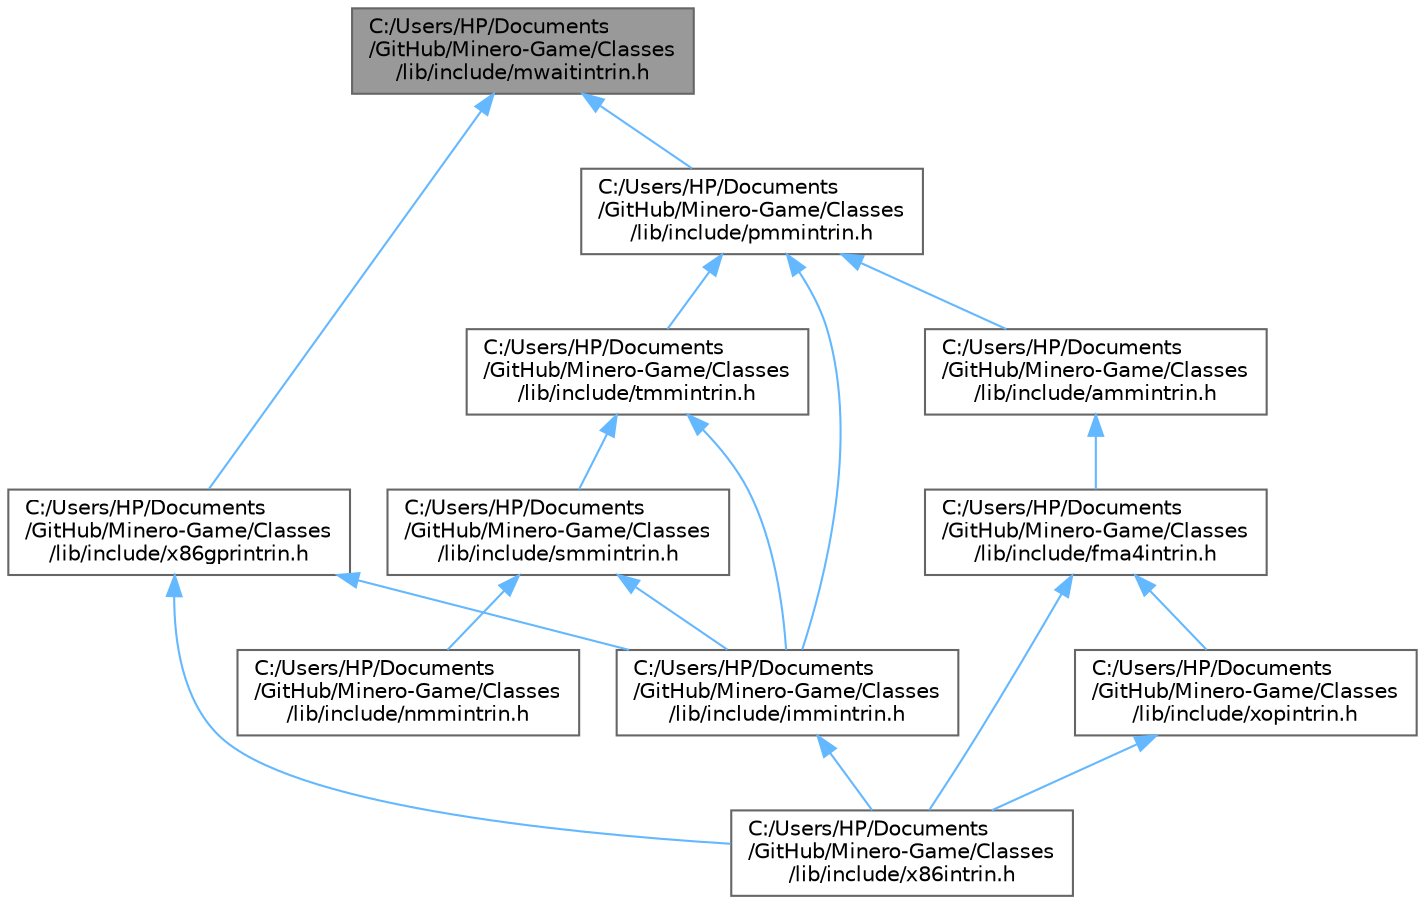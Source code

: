 digraph "C:/Users/HP/Documents/GitHub/Minero-Game/Classes/lib/include/mwaitintrin.h"
{
 // LATEX_PDF_SIZE
  bgcolor="transparent";
  edge [fontname=Helvetica,fontsize=10,labelfontname=Helvetica,labelfontsize=10];
  node [fontname=Helvetica,fontsize=10,shape=box,height=0.2,width=0.4];
  Node1 [id="Node000001",label="C:/Users/HP/Documents\l/GitHub/Minero-Game/Classes\l/lib/include/mwaitintrin.h",height=0.2,width=0.4,color="gray40", fillcolor="grey60", style="filled", fontcolor="black",tooltip=" "];
  Node1 -> Node2 [id="edge33_Node000001_Node000002",dir="back",color="steelblue1",style="solid",tooltip=" "];
  Node2 [id="Node000002",label="C:/Users/HP/Documents\l/GitHub/Minero-Game/Classes\l/lib/include/pmmintrin.h",height=0.2,width=0.4,color="grey40", fillcolor="white", style="filled",URL="$_classes_2lib_2include_2pmmintrin_8h.html",tooltip=" "];
  Node2 -> Node3 [id="edge34_Node000002_Node000003",dir="back",color="steelblue1",style="solid",tooltip=" "];
  Node3 [id="Node000003",label="C:/Users/HP/Documents\l/GitHub/Minero-Game/Classes\l/lib/include/ammintrin.h",height=0.2,width=0.4,color="grey40", fillcolor="white", style="filled",URL="$_classes_2lib_2include_2ammintrin_8h.html",tooltip=" "];
  Node3 -> Node4 [id="edge35_Node000003_Node000004",dir="back",color="steelblue1",style="solid",tooltip=" "];
  Node4 [id="Node000004",label="C:/Users/HP/Documents\l/GitHub/Minero-Game/Classes\l/lib/include/fma4intrin.h",height=0.2,width=0.4,color="grey40", fillcolor="white", style="filled",URL="$_classes_2lib_2include_2fma4intrin_8h.html",tooltip=" "];
  Node4 -> Node5 [id="edge36_Node000004_Node000005",dir="back",color="steelblue1",style="solid",tooltip=" "];
  Node5 [id="Node000005",label="C:/Users/HP/Documents\l/GitHub/Minero-Game/Classes\l/lib/include/x86intrin.h",height=0.2,width=0.4,color="grey40", fillcolor="white", style="filled",URL="$_classes_2lib_2include_2x86intrin_8h.html",tooltip=" "];
  Node4 -> Node6 [id="edge37_Node000004_Node000006",dir="back",color="steelblue1",style="solid",tooltip=" "];
  Node6 [id="Node000006",label="C:/Users/HP/Documents\l/GitHub/Minero-Game/Classes\l/lib/include/xopintrin.h",height=0.2,width=0.4,color="grey40", fillcolor="white", style="filled",URL="$_classes_2lib_2include_2xopintrin_8h.html",tooltip=" "];
  Node6 -> Node5 [id="edge38_Node000006_Node000005",dir="back",color="steelblue1",style="solid",tooltip=" "];
  Node2 -> Node7 [id="edge39_Node000002_Node000007",dir="back",color="steelblue1",style="solid",tooltip=" "];
  Node7 [id="Node000007",label="C:/Users/HP/Documents\l/GitHub/Minero-Game/Classes\l/lib/include/immintrin.h",height=0.2,width=0.4,color="grey40", fillcolor="white", style="filled",URL="$_classes_2lib_2include_2immintrin_8h.html",tooltip=" "];
  Node7 -> Node5 [id="edge40_Node000007_Node000005",dir="back",color="steelblue1",style="solid",tooltip=" "];
  Node2 -> Node8 [id="edge41_Node000002_Node000008",dir="back",color="steelblue1",style="solid",tooltip=" "];
  Node8 [id="Node000008",label="C:/Users/HP/Documents\l/GitHub/Minero-Game/Classes\l/lib/include/tmmintrin.h",height=0.2,width=0.4,color="grey40", fillcolor="white", style="filled",URL="$_classes_2lib_2include_2tmmintrin_8h.html",tooltip=" "];
  Node8 -> Node7 [id="edge42_Node000008_Node000007",dir="back",color="steelblue1",style="solid",tooltip=" "];
  Node8 -> Node9 [id="edge43_Node000008_Node000009",dir="back",color="steelblue1",style="solid",tooltip=" "];
  Node9 [id="Node000009",label="C:/Users/HP/Documents\l/GitHub/Minero-Game/Classes\l/lib/include/smmintrin.h",height=0.2,width=0.4,color="grey40", fillcolor="white", style="filled",URL="$_classes_2lib_2include_2smmintrin_8h.html",tooltip=" "];
  Node9 -> Node7 [id="edge44_Node000009_Node000007",dir="back",color="steelblue1",style="solid",tooltip=" "];
  Node9 -> Node10 [id="edge45_Node000009_Node000010",dir="back",color="steelblue1",style="solid",tooltip=" "];
  Node10 [id="Node000010",label="C:/Users/HP/Documents\l/GitHub/Minero-Game/Classes\l/lib/include/nmmintrin.h",height=0.2,width=0.4,color="grey40", fillcolor="white", style="filled",URL="$_classes_2lib_2include_2nmmintrin_8h.html",tooltip=" "];
  Node1 -> Node11 [id="edge46_Node000001_Node000011",dir="back",color="steelblue1",style="solid",tooltip=" "];
  Node11 [id="Node000011",label="C:/Users/HP/Documents\l/GitHub/Minero-Game/Classes\l/lib/include/x86gprintrin.h",height=0.2,width=0.4,color="grey40", fillcolor="white", style="filled",URL="$_classes_2lib_2include_2x86gprintrin_8h.html",tooltip=" "];
  Node11 -> Node7 [id="edge47_Node000011_Node000007",dir="back",color="steelblue1",style="solid",tooltip=" "];
  Node11 -> Node5 [id="edge48_Node000011_Node000005",dir="back",color="steelblue1",style="solid",tooltip=" "];
}
